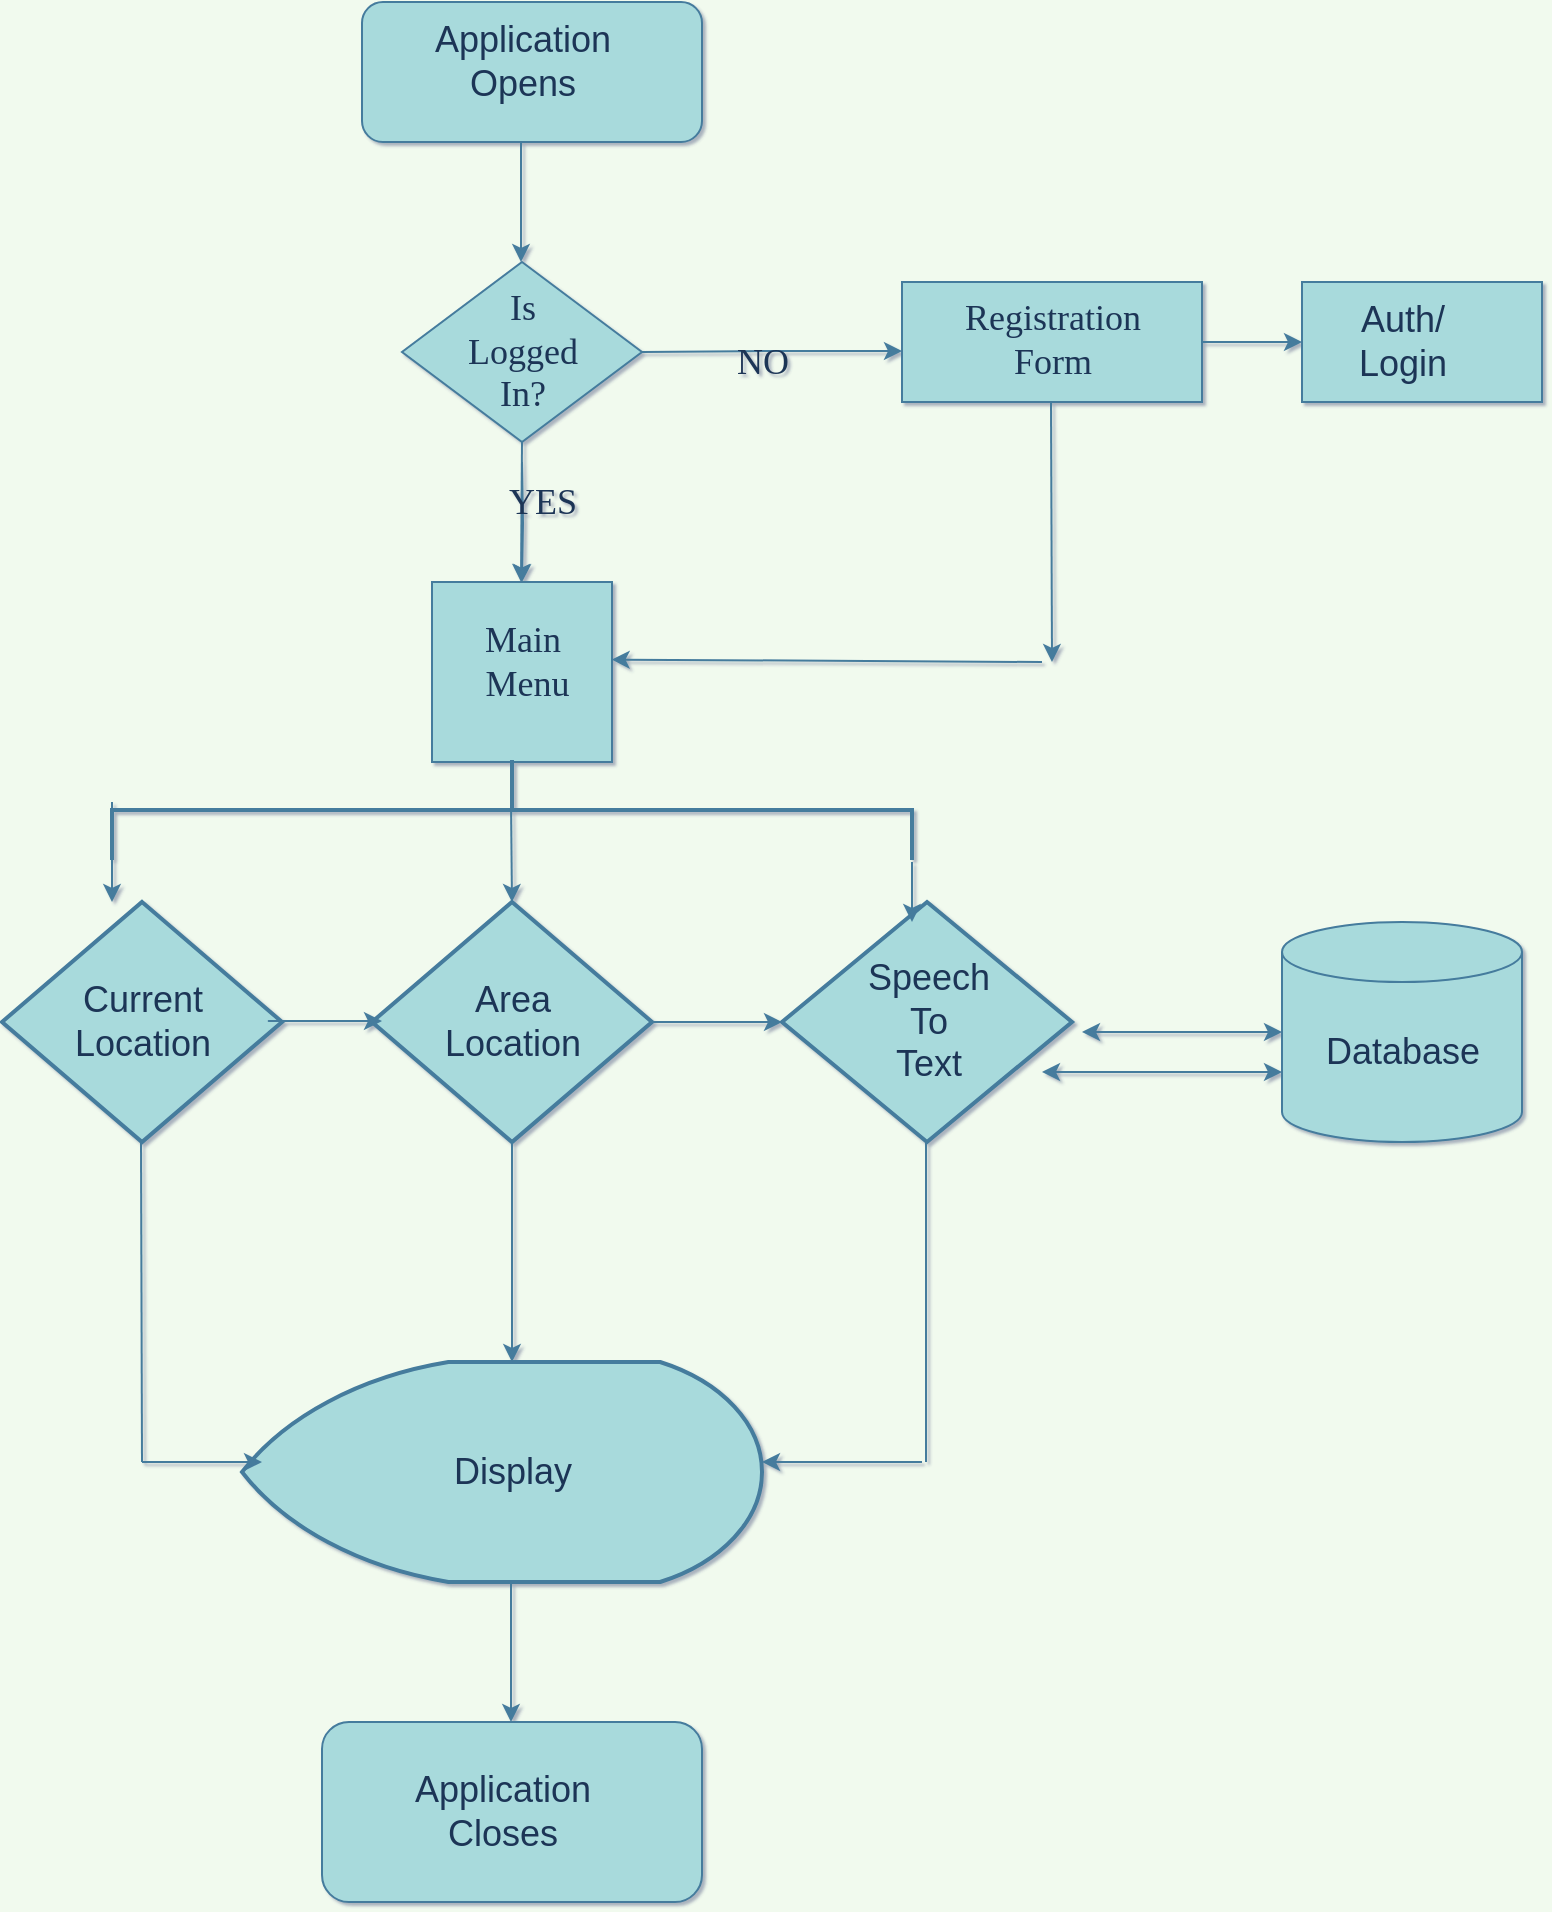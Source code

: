 <mxfile version="13.10.0" type="github">
  <diagram id="jLm2Q9XRxe_-KwPBkzGc" name="Page-1">
    <mxGraphModel dx="1038" dy="523" grid="1" gridSize="10" guides="1" tooltips="1" connect="1" arrows="1" fold="1" page="1" pageScale="1" pageWidth="850" pageHeight="1100" background="#F1FAEE" math="0" shadow="1">
      <root>
        <mxCell id="0" />
        <mxCell id="1" parent="0" />
        <mxCell id="gp5s4ZF6EUAyzNuItkaX-1" value="" style="rounded=1;whiteSpace=wrap;html=1;fillColor=#A8DADC;strokeColor=#457B9D;fontColor=#1D3557;" parent="1" vertex="1">
          <mxGeometry x="260" y="70" width="170" height="70" as="geometry" />
        </mxCell>
        <mxCell id="gp5s4ZF6EUAyzNuItkaX-8" value="" style="edgeStyle=orthogonalEdgeStyle;rounded=0;orthogonalLoop=1;jettySize=auto;html=1;strokeColor=#457B9D;fontColor=#1D3557;labelBackgroundColor=#F1FAEE;" parent="1" target="gp5s4ZF6EUAyzNuItkaX-4" edge="1">
          <mxGeometry relative="1" as="geometry">
            <mxPoint x="340" y="300" as="sourcePoint" />
          </mxGeometry>
        </mxCell>
        <mxCell id="gp5s4ZF6EUAyzNuItkaX-2" value="" style="rhombus;whiteSpace=wrap;html=1;fillColor=#A8DADC;strokeColor=#457B9D;fontColor=#1D3557;" parent="1" vertex="1">
          <mxGeometry x="280" y="200" width="120" height="90" as="geometry" />
        </mxCell>
        <mxCell id="gp5s4ZF6EUAyzNuItkaX-4" value="" style="whiteSpace=wrap;html=1;aspect=fixed;fillColor=#A8DADC;strokeColor=#457B9D;fontColor=#1D3557;" parent="1" vertex="1">
          <mxGeometry x="295" y="360" width="90" height="90" as="geometry" />
        </mxCell>
        <mxCell id="gp5s4ZF6EUAyzNuItkaX-5" value="" style="rounded=0;whiteSpace=wrap;html=1;fillColor=#A8DADC;strokeColor=#457B9D;fontColor=#1D3557;" parent="1" vertex="1">
          <mxGeometry x="530" y="210" width="150" height="60" as="geometry" />
        </mxCell>
        <mxCell id="gp5s4ZF6EUAyzNuItkaX-6" value="" style="endArrow=classic;html=1;strokeColor=#457B9D;fontColor=#1D3557;labelBackgroundColor=#F1FAEE;" parent="1" edge="1">
          <mxGeometry width="50" height="50" relative="1" as="geometry">
            <mxPoint x="339.5" y="140" as="sourcePoint" />
            <mxPoint x="339.5" y="200" as="targetPoint" />
          </mxGeometry>
        </mxCell>
        <mxCell id="gp5s4ZF6EUAyzNuItkaX-7" value="" style="endArrow=classic;html=1;exitX=0.5;exitY=1;exitDx=0;exitDy=0;strokeColor=#457B9D;fontColor=#1D3557;labelBackgroundColor=#F1FAEE;" parent="1" source="gp5s4ZF6EUAyzNuItkaX-2" edge="1">
          <mxGeometry width="50" height="50" relative="1" as="geometry">
            <mxPoint x="340" y="300" as="sourcePoint" />
            <mxPoint x="339.5" y="360" as="targetPoint" />
          </mxGeometry>
        </mxCell>
        <mxCell id="gp5s4ZF6EUAyzNuItkaX-9" value="" style="endArrow=classic;html=1;exitX=1;exitY=0.5;exitDx=0;exitDy=0;strokeColor=#457B9D;fontColor=#1D3557;labelBackgroundColor=#F1FAEE;" parent="1" source="gp5s4ZF6EUAyzNuItkaX-2" edge="1">
          <mxGeometry width="50" height="50" relative="1" as="geometry">
            <mxPoint x="420" y="244.5" as="sourcePoint" />
            <mxPoint x="530" y="244.5" as="targetPoint" />
            <Array as="points">
              <mxPoint x="460" y="244.5" />
              <mxPoint x="500" y="244.5" />
            </Array>
          </mxGeometry>
        </mxCell>
        <mxCell id="gp5s4ZF6EUAyzNuItkaX-10" value="" style="endArrow=classic;html=1;strokeColor=#457B9D;fontColor=#1D3557;labelBackgroundColor=#F1FAEE;" parent="1" edge="1">
          <mxGeometry width="50" height="50" relative="1" as="geometry">
            <mxPoint x="604.5" y="270" as="sourcePoint" />
            <mxPoint x="605" y="400" as="targetPoint" />
          </mxGeometry>
        </mxCell>
        <mxCell id="gp5s4ZF6EUAyzNuItkaX-13" value="" style="endArrow=classic;html=1;entryX=0.998;entryY=0.431;entryDx=0;entryDy=0;entryPerimeter=0;strokeColor=#457B9D;fontColor=#1D3557;labelBackgroundColor=#F1FAEE;" parent="1" target="gp5s4ZF6EUAyzNuItkaX-4" edge="1">
          <mxGeometry width="50" height="50" relative="1" as="geometry">
            <mxPoint x="600" y="400" as="sourcePoint" />
            <mxPoint x="440" y="400" as="targetPoint" />
          </mxGeometry>
        </mxCell>
        <mxCell id="gp5s4ZF6EUAyzNuItkaX-15" value="&lt;font style=&quot;font-size: 18px&quot;&gt;&lt;font style=&quot;font-size: 18px&quot;&gt;Is&lt;br&gt;Logged&lt;br&gt;In&lt;/font&gt;?&lt;/font&gt;" style="text;html=1;resizable=0;autosize=1;align=center;verticalAlign=middle;points=[];fillColor=none;strokeColor=none;rounded=0;fontFamily=Times New Roman;fontColor=#1D3557;" parent="1" vertex="1">
          <mxGeometry x="305" y="220" width="70" height="50" as="geometry" />
        </mxCell>
        <mxCell id="gp5s4ZF6EUAyzNuItkaX-16" value="YES" style="text;html=1;resizable=0;autosize=1;align=center;verticalAlign=middle;points=[];fillColor=none;strokeColor=none;rounded=0;fontFamily=Times New Roman;fontColor=#1D3557;fontSize=18;" parent="1" vertex="1">
          <mxGeometry x="325" y="305" width="50" height="30" as="geometry" />
        </mxCell>
        <mxCell id="gp5s4ZF6EUAyzNuItkaX-17" value="NO" style="text;html=1;resizable=0;autosize=1;align=center;verticalAlign=middle;points=[];fillColor=none;strokeColor=none;rounded=0;fontFamily=Times New Roman;fontColor=#1D3557;fontSize=18;" parent="1" vertex="1">
          <mxGeometry x="440" y="235" width="40" height="30" as="geometry" />
        </mxCell>
        <mxCell id="gp5s4ZF6EUAyzNuItkaX-18" value="&lt;font style=&quot;font-size: 18px&quot;&gt;Registration &lt;br&gt;Form&lt;/font&gt;" style="text;html=1;resizable=0;autosize=1;align=center;verticalAlign=middle;points=[];fillColor=none;strokeColor=none;rounded=0;fontFamily=Times New Roman;fontColor=#1D3557;" parent="1" vertex="1">
          <mxGeometry x="555" y="219" width="100" height="40" as="geometry" />
        </mxCell>
        <mxCell id="gp5s4ZF6EUAyzNuItkaX-19" value="&lt;font style=&quot;font-size: 18px&quot;&gt;Main&lt;br&gt;&amp;nbsp;Menu&lt;/font&gt;" style="text;html=1;resizable=0;autosize=1;align=center;verticalAlign=middle;points=[];fillColor=none;strokeColor=none;rounded=0;fontFamily=Times New Roman;fontColor=#1D3557;" parent="1" vertex="1">
          <mxGeometry x="310" y="380" width="60" height="40" as="geometry" />
        </mxCell>
        <mxCell id="gp5s4ZF6EUAyzNuItkaX-20" value="" style="strokeWidth=2;html=1;shape=mxgraph.flowchart.decision;whiteSpace=wrap;fontFamily=Times New Roman;fillColor=#A8DADC;strokeColor=#457B9D;fontColor=#1D3557;" parent="1" vertex="1">
          <mxGeometry x="80" y="520" width="140" height="120" as="geometry" />
        </mxCell>
        <mxCell id="gp5s4ZF6EUAyzNuItkaX-21" value="" style="strokeWidth=2;html=1;shape=mxgraph.flowchart.decision;whiteSpace=wrap;fontFamily=Times New Roman;fillColor=#A8DADC;strokeColor=#457B9D;fontColor=#1D3557;" parent="1" vertex="1">
          <mxGeometry x="265" y="520" width="140" height="120" as="geometry" />
        </mxCell>
        <mxCell id="gp5s4ZF6EUAyzNuItkaX-22" value="" style="strokeWidth=2;html=1;shape=mxgraph.flowchart.decision;whiteSpace=wrap;fontFamily=Times New Roman;fillColor=#A8DADC;strokeColor=#457B9D;fontColor=#1D3557;" parent="1" vertex="1">
          <mxGeometry x="470" y="520" width="145" height="120" as="geometry" />
        </mxCell>
        <mxCell id="gp5s4ZF6EUAyzNuItkaX-23" value="" style="strokeWidth=2;html=1;shape=mxgraph.flowchart.display;whiteSpace=wrap;fontFamily=Times New Roman;fillColor=#A8DADC;strokeColor=#457B9D;fontColor=#1D3557;" parent="1" vertex="1">
          <mxGeometry x="200" y="750" width="260" height="110" as="geometry" />
        </mxCell>
        <mxCell id="ZFeLBMhyy24OwQ4tULWi-2" value="" style="rounded=0;whiteSpace=wrap;html=1;strokeColor=#457B9D;fontFamily=Times New Roman;fillColor=#A8DADC;fontColor=#1D3557;" vertex="1" parent="1">
          <mxGeometry x="730" y="210" width="120" height="60" as="geometry" />
        </mxCell>
        <mxCell id="ZFeLBMhyy24OwQ4tULWi-4" value="" style="strokeWidth=2;html=1;shape=mxgraph.flowchart.annotation_2;align=left;labelPosition=right;pointerEvents=1;fontFamily=Times New Roman;direction=south;fillColor=#A8DADC;strokeColor=#457B9D;fontColor=#1D3557;" vertex="1" parent="1">
          <mxGeometry x="135" y="449" width="400" height="50" as="geometry" />
        </mxCell>
        <mxCell id="ZFeLBMhyy24OwQ4tULWi-5" value="" style="endArrow=classic;html=1;fontFamily=Times New Roman;strokeColor=#457B9D;fontColor=#1D3557;labelBackgroundColor=#F1FAEE;" edge="1" parent="1">
          <mxGeometry width="50" height="50" relative="1" as="geometry">
            <mxPoint x="334.5" y="470" as="sourcePoint" />
            <mxPoint x="335" y="520" as="targetPoint" />
          </mxGeometry>
        </mxCell>
        <mxCell id="ZFeLBMhyy24OwQ4tULWi-9" value="" style="endArrow=classic;html=1;fontFamily=Times New Roman;strokeColor=#457B9D;fontColor=#1D3557;labelBackgroundColor=#F1FAEE;" edge="1" parent="1">
          <mxGeometry width="50" height="50" relative="1" as="geometry">
            <mxPoint x="135" y="470" as="sourcePoint" />
            <mxPoint x="135" y="520" as="targetPoint" />
          </mxGeometry>
        </mxCell>
        <mxCell id="ZFeLBMhyy24OwQ4tULWi-10" value="" style="endArrow=classic;html=1;fontFamily=Times New Roman;strokeColor=#457B9D;fontColor=#1D3557;labelBackgroundColor=#F1FAEE;" edge="1" parent="1">
          <mxGeometry width="50" height="50" relative="1" as="geometry">
            <mxPoint x="535" y="500" as="sourcePoint" />
            <mxPoint x="535" y="530" as="targetPoint" />
          </mxGeometry>
        </mxCell>
        <mxCell id="ZFeLBMhyy24OwQ4tULWi-11" value="" style="endArrow=classic;html=1;fontFamily=Times New Roman;exitX=0.5;exitY=1;exitDx=0;exitDy=0;exitPerimeter=0;strokeColor=#457B9D;fontColor=#1D3557;labelBackgroundColor=#F1FAEE;" edge="1" parent="1" source="gp5s4ZF6EUAyzNuItkaX-21">
          <mxGeometry width="50" height="50" relative="1" as="geometry">
            <mxPoint x="334.5" y="650" as="sourcePoint" />
            <mxPoint x="335" y="750" as="targetPoint" />
          </mxGeometry>
        </mxCell>
        <mxCell id="ZFeLBMhyy24OwQ4tULWi-12" value="" style="endArrow=none;html=1;fontFamily=Times New Roman;strokeColor=#457B9D;fontColor=#1D3557;labelBackgroundColor=#F1FAEE;" edge="1" parent="1">
          <mxGeometry width="50" height="50" relative="1" as="geometry">
            <mxPoint x="542" y="640" as="sourcePoint" />
            <mxPoint x="542" y="800" as="targetPoint" />
          </mxGeometry>
        </mxCell>
        <mxCell id="ZFeLBMhyy24OwQ4tULWi-13" value="" style="endArrow=none;html=1;fontFamily=Times New Roman;strokeColor=#457B9D;fontColor=#1D3557;labelBackgroundColor=#F1FAEE;" edge="1" parent="1">
          <mxGeometry width="50" height="50" relative="1" as="geometry">
            <mxPoint x="150" y="800" as="sourcePoint" />
            <mxPoint x="149.5" y="640" as="targetPoint" />
          </mxGeometry>
        </mxCell>
        <mxCell id="ZFeLBMhyy24OwQ4tULWi-14" value="" style="endArrow=classic;html=1;fontFamily=Times New Roman;strokeColor=#457B9D;fontColor=#1D3557;labelBackgroundColor=#F1FAEE;" edge="1" parent="1">
          <mxGeometry width="50" height="50" relative="1" as="geometry">
            <mxPoint x="150" y="800" as="sourcePoint" />
            <mxPoint x="210" y="800" as="targetPoint" />
          </mxGeometry>
        </mxCell>
        <mxCell id="ZFeLBMhyy24OwQ4tULWi-15" value="" style="endArrow=classic;html=1;fontFamily=Times New Roman;strokeColor=#457B9D;fontColor=#1D3557;labelBackgroundColor=#F1FAEE;" edge="1" parent="1">
          <mxGeometry width="50" height="50" relative="1" as="geometry">
            <mxPoint x="540" y="800" as="sourcePoint" />
            <mxPoint x="460" y="800" as="targetPoint" />
            <Array as="points">
              <mxPoint x="510" y="800" />
            </Array>
          </mxGeometry>
        </mxCell>
        <mxCell id="ZFeLBMhyy24OwQ4tULWi-16" value="" style="shape=cylinder3;whiteSpace=wrap;html=1;boundedLbl=1;backgroundOutline=1;size=15;strokeColor=#457B9D;fontFamily=Times New Roman;fillColor=#A8DADC;fontColor=#1D3557;" vertex="1" parent="1">
          <mxGeometry x="720" y="530" width="120" height="110" as="geometry" />
        </mxCell>
        <mxCell id="ZFeLBMhyy24OwQ4tULWi-17" value="" style="endArrow=classic;html=1;fontFamily=Times New Roman;strokeColor=#457B9D;fontColor=#1D3557;labelBackgroundColor=#F1FAEE;" edge="1" parent="1">
          <mxGeometry width="50" height="50" relative="1" as="geometry">
            <mxPoint x="334.5" y="860" as="sourcePoint" />
            <mxPoint x="334.5" y="930" as="targetPoint" />
          </mxGeometry>
        </mxCell>
        <mxCell id="ZFeLBMhyy24OwQ4tULWi-18" value="" style="endArrow=classic;startArrow=classic;html=1;fontFamily=Times New Roman;entryX=0;entryY=0.5;entryDx=0;entryDy=0;entryPerimeter=0;strokeColor=#457B9D;fontColor=#1D3557;labelBackgroundColor=#F1FAEE;" edge="1" parent="1" target="ZFeLBMhyy24OwQ4tULWi-16">
          <mxGeometry width="50" height="50" relative="1" as="geometry">
            <mxPoint x="620" y="585" as="sourcePoint" />
            <mxPoint x="690" y="580" as="targetPoint" />
          </mxGeometry>
        </mxCell>
        <mxCell id="ZFeLBMhyy24OwQ4tULWi-19" value="" style="rounded=1;whiteSpace=wrap;html=1;sketch=0;strokeColor=#457B9D;fillColor=#A8DADC;fontColor=#1D3557;" vertex="1" parent="1">
          <mxGeometry x="240" y="930" width="190" height="90" as="geometry" />
        </mxCell>
        <mxCell id="ZFeLBMhyy24OwQ4tULWi-20" value="" style="endArrow=classic;startArrow=classic;html=1;strokeColor=#457B9D;fillColor=#A8DADC;fontColor=#1D3557;exitX=0;exitY=0;exitDx=0;exitDy=75;exitPerimeter=0;labelBackgroundColor=#F1FAEE;" edge="1" parent="1" source="ZFeLBMhyy24OwQ4tULWi-16">
          <mxGeometry width="50" height="50" relative="1" as="geometry">
            <mxPoint x="700" y="600" as="sourcePoint" />
            <mxPoint x="600" y="605" as="targetPoint" />
          </mxGeometry>
        </mxCell>
        <mxCell id="ZFeLBMhyy24OwQ4tULWi-21" value="" style="endArrow=classic;html=1;strokeColor=#457B9D;fillColor=#A8DADC;fontColor=#1D3557;labelBackgroundColor=#F1FAEE;" edge="1" parent="1">
          <mxGeometry width="50" height="50" relative="1" as="geometry">
            <mxPoint x="680" y="240" as="sourcePoint" />
            <mxPoint x="730" y="240" as="targetPoint" />
          </mxGeometry>
        </mxCell>
        <mxCell id="ZFeLBMhyy24OwQ4tULWi-22" value="Application&lt;br style=&quot;font-size: 18px;&quot;&gt;Opens" style="text;html=1;resizable=0;autosize=1;align=center;verticalAlign=middle;points=[];fillColor=none;strokeColor=none;rounded=0;sketch=0;fontColor=#1D3557;fontSize=18;" vertex="1" parent="1">
          <mxGeometry x="290" y="75" width="100" height="50" as="geometry" />
        </mxCell>
        <mxCell id="ZFeLBMhyy24OwQ4tULWi-23" value="Auth/&lt;br&gt;Login" style="text;html=1;resizable=0;autosize=1;align=center;verticalAlign=middle;points=[];fillColor=none;strokeColor=none;rounded=0;sketch=0;fontSize=18;fontColor=#1D3557;" vertex="1" parent="1">
          <mxGeometry x="750" y="215" width="60" height="50" as="geometry" />
        </mxCell>
        <mxCell id="ZFeLBMhyy24OwQ4tULWi-24" value="" style="endArrow=classic;html=1;strokeColor=#457B9D;fillColor=#A8DADC;fontSize=18;fontColor=#1D3557;labelBackgroundColor=#F1FAEE;" edge="1" parent="1">
          <mxGeometry width="50" height="50" relative="1" as="geometry">
            <mxPoint x="220" y="579.5" as="sourcePoint" />
            <mxPoint x="270" y="579.5" as="targetPoint" />
            <Array as="points">
              <mxPoint x="210" y="579.5" />
            </Array>
          </mxGeometry>
        </mxCell>
        <mxCell id="ZFeLBMhyy24OwQ4tULWi-25" value="" style="endArrow=classic;html=1;strokeColor=#457B9D;fillColor=#A8DADC;fontSize=18;fontColor=#1D3557;labelBackgroundColor=#F1FAEE;" edge="1" parent="1" source="gp5s4ZF6EUAyzNuItkaX-21" target="gp5s4ZF6EUAyzNuItkaX-22">
          <mxGeometry width="50" height="50" relative="1" as="geometry">
            <mxPoint x="420" y="600" as="sourcePoint" />
            <mxPoint x="460" y="600" as="targetPoint" />
          </mxGeometry>
        </mxCell>
        <mxCell id="ZFeLBMhyy24OwQ4tULWi-26" value="Current&lt;br&gt;Location" style="text;html=1;resizable=0;autosize=1;align=center;verticalAlign=middle;points=[];fillColor=none;strokeColor=none;rounded=0;sketch=0;fontSize=18;fontColor=#1D3557;" vertex="1" parent="1">
          <mxGeometry x="110" y="555" width="80" height="50" as="geometry" />
        </mxCell>
        <mxCell id="ZFeLBMhyy24OwQ4tULWi-27" value="Area&lt;br&gt;Location" style="text;html=1;resizable=0;autosize=1;align=center;verticalAlign=middle;points=[];fillColor=none;strokeColor=none;rounded=0;sketch=0;fontSize=18;fontColor=#1D3557;" vertex="1" parent="1">
          <mxGeometry x="295" y="555" width="80" height="50" as="geometry" />
        </mxCell>
        <mxCell id="ZFeLBMhyy24OwQ4tULWi-28" value="Speech&lt;br&gt;To&lt;br&gt;Text" style="text;html=1;resizable=0;autosize=1;align=center;verticalAlign=middle;points=[];fillColor=none;strokeColor=none;rounded=0;sketch=0;fontSize=18;fontColor=#1D3557;" vertex="1" parent="1">
          <mxGeometry x="502.5" y="545" width="80" height="70" as="geometry" />
        </mxCell>
        <mxCell id="ZFeLBMhyy24OwQ4tULWi-29" value="Database" style="text;html=1;resizable=0;autosize=1;align=center;verticalAlign=middle;points=[];fillColor=none;strokeColor=none;rounded=0;sketch=0;fontSize=18;fontColor=#1D3557;" vertex="1" parent="1">
          <mxGeometry x="735" y="580" width="90" height="30" as="geometry" />
        </mxCell>
        <mxCell id="ZFeLBMhyy24OwQ4tULWi-30" value="Display" style="text;html=1;resizable=0;autosize=1;align=center;verticalAlign=middle;points=[];fillColor=none;strokeColor=none;rounded=0;sketch=0;fontSize=18;fontColor=#1D3557;" vertex="1" parent="1">
          <mxGeometry x="300" y="790" width="70" height="30" as="geometry" />
        </mxCell>
        <mxCell id="ZFeLBMhyy24OwQ4tULWi-31" value="Application&lt;br&gt;Closes" style="text;html=1;resizable=0;autosize=1;align=center;verticalAlign=middle;points=[];fillColor=none;strokeColor=none;rounded=0;sketch=0;fontSize=18;fontColor=#1D3557;" vertex="1" parent="1">
          <mxGeometry x="280" y="950" width="100" height="50" as="geometry" />
        </mxCell>
      </root>
    </mxGraphModel>
  </diagram>
</mxfile>
